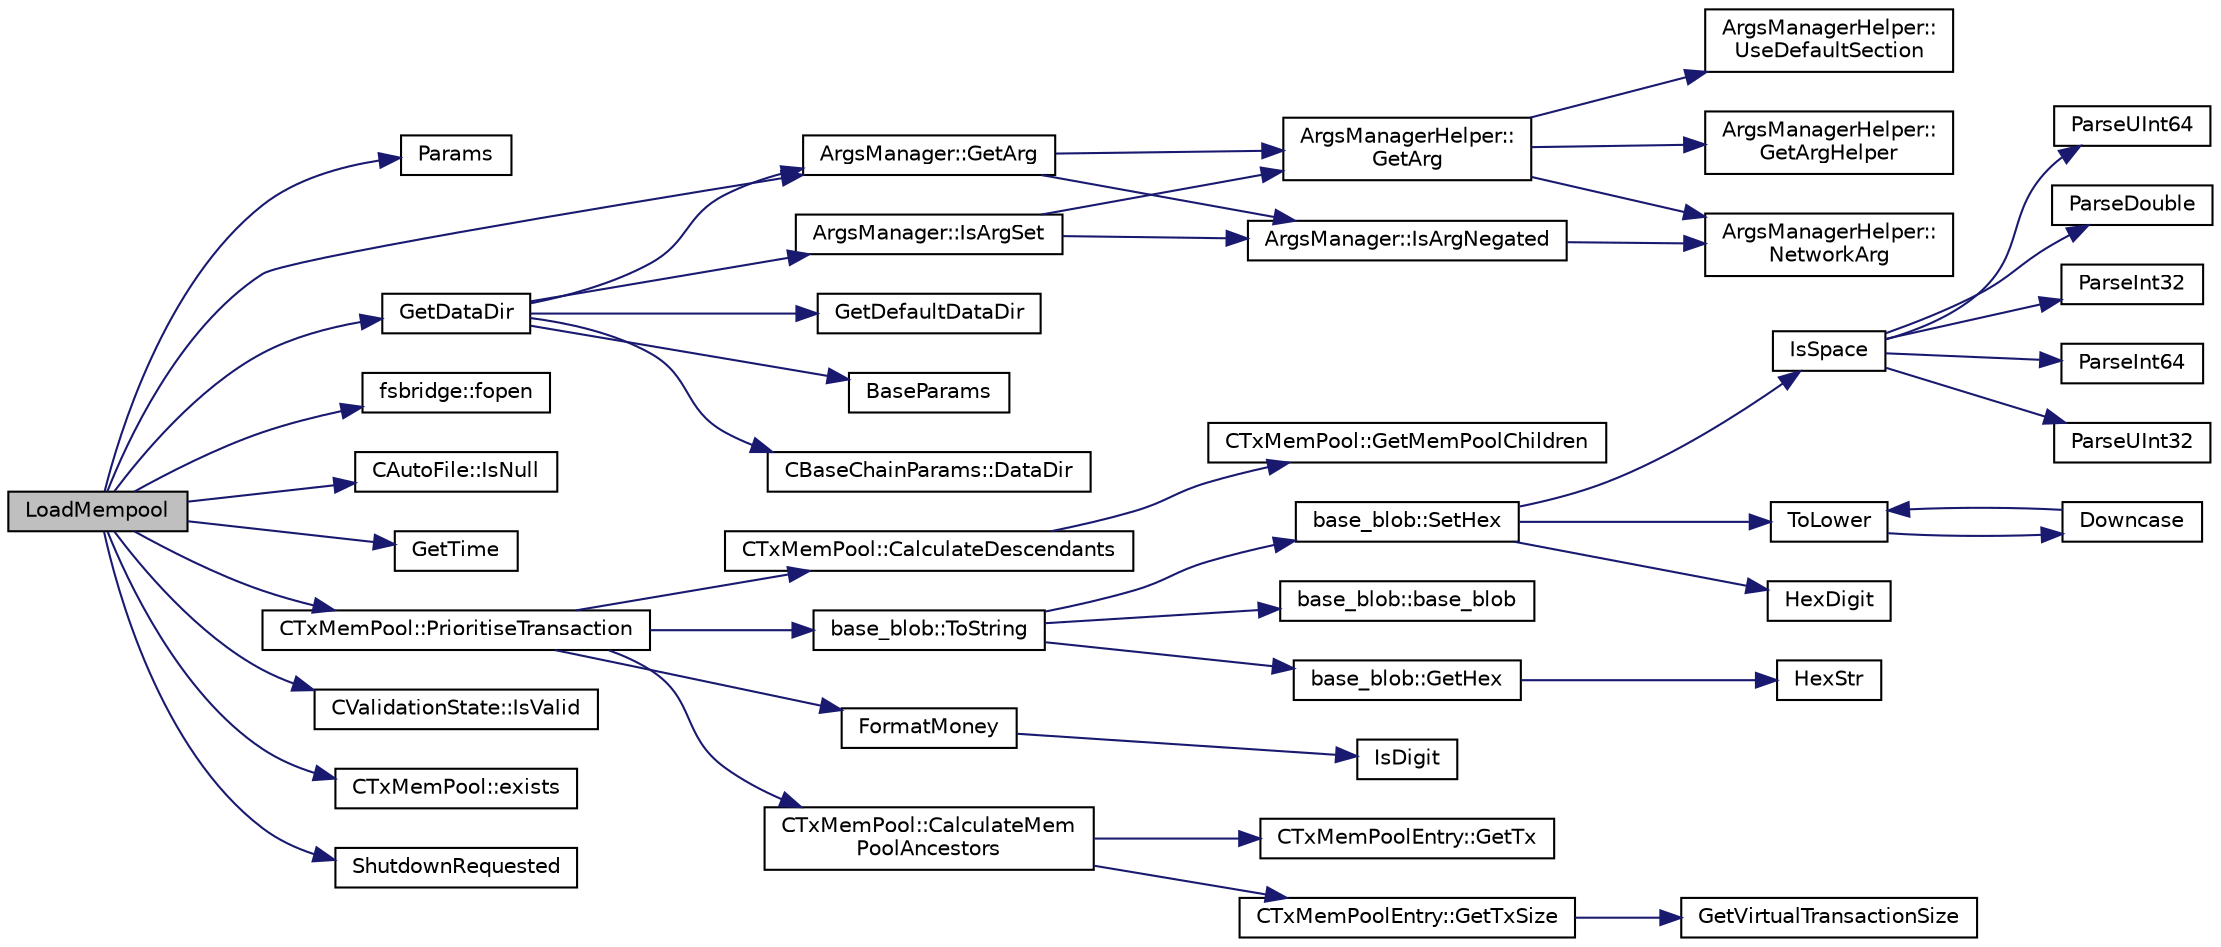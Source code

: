 digraph "LoadMempool"
{
  edge [fontname="Helvetica",fontsize="10",labelfontname="Helvetica",labelfontsize="10"];
  node [fontname="Helvetica",fontsize="10",shape=record];
  rankdir="LR";
  Node1 [label="LoadMempool",height=0.2,width=0.4,color="black", fillcolor="grey75", style="filled", fontcolor="black"];
  Node1 -> Node2 [color="midnightblue",fontsize="10",style="solid",fontname="Helvetica"];
  Node2 [label="Params",height=0.2,width=0.4,color="black", fillcolor="white", style="filled",URL="$chainparams_8cpp.html#ace5c5b706d71a324a417dd2db394fd4a",tooltip="Return the currently selected parameters. "];
  Node1 -> Node3 [color="midnightblue",fontsize="10",style="solid",fontname="Helvetica"];
  Node3 [label="ArgsManager::GetArg",height=0.2,width=0.4,color="black", fillcolor="white", style="filled",URL="$class_args_manager.html#a565c101a8d753ca2d71c7069a9d411c1",tooltip="Return string argument or default value. "];
  Node3 -> Node4 [color="midnightblue",fontsize="10",style="solid",fontname="Helvetica"];
  Node4 [label="ArgsManager::IsArgNegated",height=0.2,width=0.4,color="black", fillcolor="white", style="filled",URL="$class_args_manager.html#a279ccbf7bbe9de5dceb8c6bfd1736583",tooltip="Return true if the argument was originally passed as a negated option, i.e. "];
  Node4 -> Node5 [color="midnightblue",fontsize="10",style="solid",fontname="Helvetica"];
  Node5 [label="ArgsManagerHelper::\lNetworkArg",height=0.2,width=0.4,color="black", fillcolor="white", style="filled",URL="$class_args_manager_helper.html#a863ddbcfbd113cf88cf622a0a4e32c1d",tooltip="Convert regular argument into the network-specific setting. "];
  Node3 -> Node6 [color="midnightblue",fontsize="10",style="solid",fontname="Helvetica"];
  Node6 [label="ArgsManagerHelper::\lGetArg",height=0.2,width=0.4,color="black", fillcolor="white", style="filled",URL="$class_args_manager_helper.html#aa4f8f77dc468b29cffe50513c78a87cd"];
  Node6 -> Node7 [color="midnightblue",fontsize="10",style="solid",fontname="Helvetica"];
  Node7 [label="ArgsManagerHelper::\lGetArgHelper",height=0.2,width=0.4,color="black", fillcolor="white", style="filled",URL="$class_args_manager_helper.html#a1804a95992b4e10d04f0b92c53032b29",tooltip="Return true/false if an argument is set in a map, and also return the first (or last) of the possibly..."];
  Node6 -> Node5 [color="midnightblue",fontsize="10",style="solid",fontname="Helvetica"];
  Node6 -> Node8 [color="midnightblue",fontsize="10",style="solid",fontname="Helvetica"];
  Node8 [label="ArgsManagerHelper::\lUseDefaultSection",height=0.2,width=0.4,color="black", fillcolor="white", style="filled",URL="$class_args_manager_helper.html#a43f3488403e4f0433ade323e48008359",tooltip="Determine whether to use config settings in the default section, See also comments around ArgsManager..."];
  Node1 -> Node9 [color="midnightblue",fontsize="10",style="solid",fontname="Helvetica"];
  Node9 [label="fsbridge::fopen",height=0.2,width=0.4,color="black", fillcolor="white", style="filled",URL="$namespacefsbridge.html#a19c84cec4ae9accfbc88a83e48f7ee92"];
  Node1 -> Node10 [color="midnightblue",fontsize="10",style="solid",fontname="Helvetica"];
  Node10 [label="GetDataDir",height=0.2,width=0.4,color="black", fillcolor="white", style="filled",URL="$system_8cpp.html#a7ebe0bd091f7334aaead43904601e008"];
  Node10 -> Node11 [color="midnightblue",fontsize="10",style="solid",fontname="Helvetica"];
  Node11 [label="ArgsManager::IsArgSet",height=0.2,width=0.4,color="black", fillcolor="white", style="filled",URL="$class_args_manager.html#ad515c5fe6f15638602fd06e800381526",tooltip="Return true if the given argument has been manually set. "];
  Node11 -> Node4 [color="midnightblue",fontsize="10",style="solid",fontname="Helvetica"];
  Node11 -> Node6 [color="midnightblue",fontsize="10",style="solid",fontname="Helvetica"];
  Node10 -> Node3 [color="midnightblue",fontsize="10",style="solid",fontname="Helvetica"];
  Node10 -> Node12 [color="midnightblue",fontsize="10",style="solid",fontname="Helvetica"];
  Node12 [label="GetDefaultDataDir",height=0.2,width=0.4,color="black", fillcolor="white", style="filled",URL="$system_8cpp.html#a15cb85964fe08c264605537f44570d3c"];
  Node10 -> Node13 [color="midnightblue",fontsize="10",style="solid",fontname="Helvetica"];
  Node13 [label="BaseParams",height=0.2,width=0.4,color="black", fillcolor="white", style="filled",URL="$chainparamsbase_8cpp.html#a06ef5bfd0efb53d13bbf4276726e84ab",tooltip="Return the currently selected parameters. "];
  Node10 -> Node14 [color="midnightblue",fontsize="10",style="solid",fontname="Helvetica"];
  Node14 [label="CBaseChainParams::DataDir",height=0.2,width=0.4,color="black", fillcolor="white", style="filled",URL="$class_c_base_chain_params.html#af56a637b20c9f496108bffc3166ea53a"];
  Node1 -> Node15 [color="midnightblue",fontsize="10",style="solid",fontname="Helvetica"];
  Node15 [label="CAutoFile::IsNull",height=0.2,width=0.4,color="black", fillcolor="white", style="filled",URL="$class_c_auto_file.html#a78d666b1ef5dff5fd3f4ee33692b6d1d",tooltip="Return true if the wrapped FILE* is nullptr, false otherwise. "];
  Node1 -> Node16 [color="midnightblue",fontsize="10",style="solid",fontname="Helvetica"];
  Node16 [label="GetTime",height=0.2,width=0.4,color="black", fillcolor="white", style="filled",URL="$time_8cpp.html#a46fac5fba8ba905b5f9acb364f5d8c6f",tooltip="GetTimeMicros() and GetTimeMillis() both return the system time, but in different units..."];
  Node1 -> Node17 [color="midnightblue",fontsize="10",style="solid",fontname="Helvetica"];
  Node17 [label="CTxMemPool::PrioritiseTransaction",height=0.2,width=0.4,color="black", fillcolor="white", style="filled",URL="$class_c_tx_mem_pool.html#a076041ea11b38722d1419c1640bf6ac4",tooltip="Affect CreateNewBlock prioritisation of transactions. "];
  Node17 -> Node18 [color="midnightblue",fontsize="10",style="solid",fontname="Helvetica"];
  Node18 [label="CTxMemPool::CalculateMem\lPoolAncestors",height=0.2,width=0.4,color="black", fillcolor="white", style="filled",URL="$class_c_tx_mem_pool.html#a8b15745bfd755afcacad8befd752b270",tooltip="Try to calculate all in-mempool ancestors of entry. "];
  Node18 -> Node19 [color="midnightblue",fontsize="10",style="solid",fontname="Helvetica"];
  Node19 [label="CTxMemPoolEntry::GetTx",height=0.2,width=0.4,color="black", fillcolor="white", style="filled",URL="$class_c_tx_mem_pool_entry.html#a59f51f38161c191dae2614c53ed40fb2"];
  Node18 -> Node20 [color="midnightblue",fontsize="10",style="solid",fontname="Helvetica"];
  Node20 [label="CTxMemPoolEntry::GetTxSize",height=0.2,width=0.4,color="black", fillcolor="white", style="filled",URL="$class_c_tx_mem_pool_entry.html#a500fcb2039ceb24798d8ddb7d548b7b5"];
  Node20 -> Node21 [color="midnightblue",fontsize="10",style="solid",fontname="Helvetica"];
  Node21 [label="GetVirtualTransactionSize",height=0.2,width=0.4,color="black", fillcolor="white", style="filled",URL="$policy_8cpp.html#a657a593ec90452062582ccf893a8488d",tooltip="Compute the virtual transaction size (weight reinterpreted as bytes). "];
  Node17 -> Node22 [color="midnightblue",fontsize="10",style="solid",fontname="Helvetica"];
  Node22 [label="CTxMemPool::CalculateDescendants",height=0.2,width=0.4,color="black", fillcolor="white", style="filled",URL="$class_c_tx_mem_pool.html#ad46424b4c9a920255df3b31945b8f88a",tooltip="Populate setDescendants with all in-mempool descendants of hash. "];
  Node22 -> Node23 [color="midnightblue",fontsize="10",style="solid",fontname="Helvetica"];
  Node23 [label="CTxMemPool::GetMemPoolChildren",height=0.2,width=0.4,color="black", fillcolor="white", style="filled",URL="$class_c_tx_mem_pool.html#a33448b87844f4e6091a394a6fdc4ebb0"];
  Node17 -> Node24 [color="midnightblue",fontsize="10",style="solid",fontname="Helvetica"];
  Node24 [label="base_blob::ToString",height=0.2,width=0.4,color="black", fillcolor="white", style="filled",URL="$classbase__blob.html#a1a26b5da921f48b09b228d1bfda05088"];
  Node24 -> Node25 [color="midnightblue",fontsize="10",style="solid",fontname="Helvetica"];
  Node25 [label="base_blob::base_blob",height=0.2,width=0.4,color="black", fillcolor="white", style="filled",URL="$classbase__blob.html#ada7be83089951dc9438f384c0587cf29"];
  Node24 -> Node26 [color="midnightblue",fontsize="10",style="solid",fontname="Helvetica"];
  Node26 [label="base_blob::GetHex",height=0.2,width=0.4,color="black", fillcolor="white", style="filled",URL="$classbase__blob.html#a9541747b1f91f9469ac0aff90665bd32"];
  Node26 -> Node27 [color="midnightblue",fontsize="10",style="solid",fontname="Helvetica"];
  Node27 [label="HexStr",height=0.2,width=0.4,color="black", fillcolor="white", style="filled",URL="$strencodings_8h.html#af003e10d5d34c3271ca57ec79059a5ae"];
  Node24 -> Node28 [color="midnightblue",fontsize="10",style="solid",fontname="Helvetica"];
  Node28 [label="base_blob::SetHex",height=0.2,width=0.4,color="black", fillcolor="white", style="filled",URL="$classbase__blob.html#a5ec1f681a2830f4e180fe664c0eb4dd0"];
  Node28 -> Node29 [color="midnightblue",fontsize="10",style="solid",fontname="Helvetica"];
  Node29 [label="IsSpace",height=0.2,width=0.4,color="black", fillcolor="white", style="filled",URL="$strencodings_8h.html#aa30de1eac29287732050df7168cde03a",tooltip="Tests if the given character is a whitespace character. "];
  Node29 -> Node30 [color="midnightblue",fontsize="10",style="solid",fontname="Helvetica"];
  Node30 [label="ParseInt32",height=0.2,width=0.4,color="black", fillcolor="white", style="filled",URL="$strencodings_8h.html#a28581aab6ddb04da2c69bd0f0ffee6ae",tooltip="Convert string to signed 32-bit integer with strict parse error feedback. "];
  Node29 -> Node31 [color="midnightblue",fontsize="10",style="solid",fontname="Helvetica"];
  Node31 [label="ParseInt64",height=0.2,width=0.4,color="black", fillcolor="white", style="filled",URL="$strencodings_8h.html#a7598ac1ae52f69abe5f103fc6e4c9bd9",tooltip="Convert string to signed 64-bit integer with strict parse error feedback. "];
  Node29 -> Node32 [color="midnightblue",fontsize="10",style="solid",fontname="Helvetica"];
  Node32 [label="ParseUInt32",height=0.2,width=0.4,color="black", fillcolor="white", style="filled",URL="$strencodings_8h.html#ad4cd67d1bc9cc91801e9c22a0bd94ca7",tooltip="Convert decimal string to unsigned 32-bit integer with strict parse error feedback. "];
  Node29 -> Node33 [color="midnightblue",fontsize="10",style="solid",fontname="Helvetica"];
  Node33 [label="ParseUInt64",height=0.2,width=0.4,color="black", fillcolor="white", style="filled",URL="$strencodings_8h.html#ab721ae646504bb11a2ac467cc9013659",tooltip="Convert decimal string to unsigned 64-bit integer with strict parse error feedback. "];
  Node29 -> Node34 [color="midnightblue",fontsize="10",style="solid",fontname="Helvetica"];
  Node34 [label="ParseDouble",height=0.2,width=0.4,color="black", fillcolor="white", style="filled",URL="$strencodings_8h.html#ab126210409626dcb61aeb0e4300a8a46",tooltip="Convert string to double with strict parse error feedback. "];
  Node28 -> Node35 [color="midnightblue",fontsize="10",style="solid",fontname="Helvetica"];
  Node35 [label="ToLower",height=0.2,width=0.4,color="black", fillcolor="white", style="filled",URL="$strencodings_8h.html#a3556fcd948bc859caaa04f7355a71b16",tooltip="Converts the given character to its lowercase equivalent. "];
  Node35 -> Node36 [color="midnightblue",fontsize="10",style="solid",fontname="Helvetica"];
  Node36 [label="Downcase",height=0.2,width=0.4,color="black", fillcolor="white", style="filled",URL="$strencodings_8h.html#a0112c4a0e8c623b7fc4a52730c57e2d0",tooltip="Converts the given string to its lowercase equivalent. "];
  Node36 -> Node35 [color="midnightblue",fontsize="10",style="solid",fontname="Helvetica"];
  Node28 -> Node37 [color="midnightblue",fontsize="10",style="solid",fontname="Helvetica"];
  Node37 [label="HexDigit",height=0.2,width=0.4,color="black", fillcolor="white", style="filled",URL="$strencodings_8cpp.html#aa59e8a8c5a39cb5041f93bb95dd02119"];
  Node17 -> Node38 [color="midnightblue",fontsize="10",style="solid",fontname="Helvetica"];
  Node38 [label="FormatMoney",height=0.2,width=0.4,color="black", fillcolor="white", style="filled",URL="$moneystr_8cpp.html#a0043c9abedcbce2d7d1d2cacaf595c9e",tooltip="Money parsing/formatting utilities. "];
  Node38 -> Node39 [color="midnightblue",fontsize="10",style="solid",fontname="Helvetica"];
  Node39 [label="IsDigit",height=0.2,width=0.4,color="black", fillcolor="white", style="filled",URL="$strencodings_8h.html#a41d53846b822ba6e6df3e59760de114b",tooltip="Tests if the given character is a decimal digit. "];
  Node1 -> Node40 [color="midnightblue",fontsize="10",style="solid",fontname="Helvetica"];
  Node40 [label="CValidationState::IsValid",height=0.2,width=0.4,color="black", fillcolor="white", style="filled",URL="$class_c_validation_state.html#af4c51946b39b2234b8004d58fbc164a5"];
  Node1 -> Node41 [color="midnightblue",fontsize="10",style="solid",fontname="Helvetica"];
  Node41 [label="CTxMemPool::exists",height=0.2,width=0.4,color="black", fillcolor="white", style="filled",URL="$class_c_tx_mem_pool.html#ae2446ea2b8803f15fcefd6c91fd83218"];
  Node1 -> Node42 [color="midnightblue",fontsize="10",style="solid",fontname="Helvetica"];
  Node42 [label="ShutdownRequested",height=0.2,width=0.4,color="black", fillcolor="white", style="filled",URL="$shutdown_8cpp.html#a6f201ca9fe6b594f1985c12b4482ea5a"];
}
